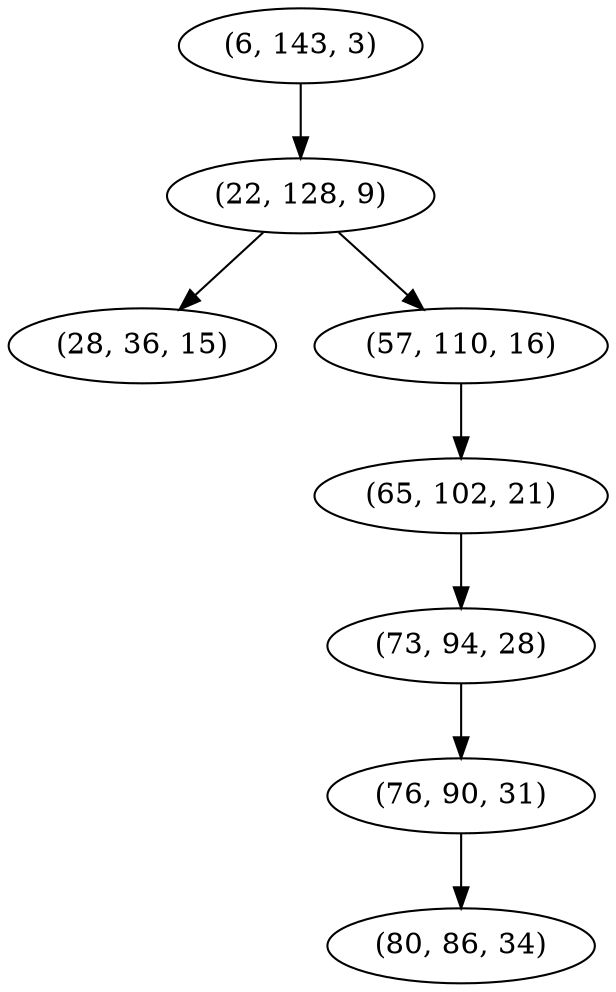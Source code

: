 digraph tree {
    "(6, 143, 3)";
    "(22, 128, 9)";
    "(28, 36, 15)";
    "(57, 110, 16)";
    "(65, 102, 21)";
    "(73, 94, 28)";
    "(76, 90, 31)";
    "(80, 86, 34)";
    "(6, 143, 3)" -> "(22, 128, 9)";
    "(22, 128, 9)" -> "(28, 36, 15)";
    "(22, 128, 9)" -> "(57, 110, 16)";
    "(57, 110, 16)" -> "(65, 102, 21)";
    "(65, 102, 21)" -> "(73, 94, 28)";
    "(73, 94, 28)" -> "(76, 90, 31)";
    "(76, 90, 31)" -> "(80, 86, 34)";
}
